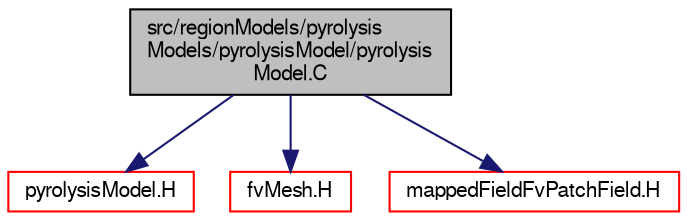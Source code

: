 digraph "src/regionModels/pyrolysisModels/pyrolysisModel/pyrolysisModel.C"
{
  bgcolor="transparent";
  edge [fontname="FreeSans",fontsize="10",labelfontname="FreeSans",labelfontsize="10"];
  node [fontname="FreeSans",fontsize="10",shape=record];
  Node0 [label="src/regionModels/pyrolysis\lModels/pyrolysisModel/pyrolysis\lModel.C",height=0.2,width=0.4,color="black", fillcolor="grey75", style="filled", fontcolor="black"];
  Node0 -> Node1 [color="midnightblue",fontsize="10",style="solid",fontname="FreeSans"];
  Node1 [label="pyrolysisModel.H",height=0.2,width=0.4,color="red",URL="$a14036.html"];
  Node0 -> Node189 [color="midnightblue",fontsize="10",style="solid",fontname="FreeSans"];
  Node189 [label="fvMesh.H",height=0.2,width=0.4,color="red",URL="$a03533.html"];
  Node0 -> Node336 [color="midnightblue",fontsize="10",style="solid",fontname="FreeSans"];
  Node336 [label="mappedFieldFvPatchField.H",height=0.2,width=0.4,color="red",URL="$a02012.html"];
}
